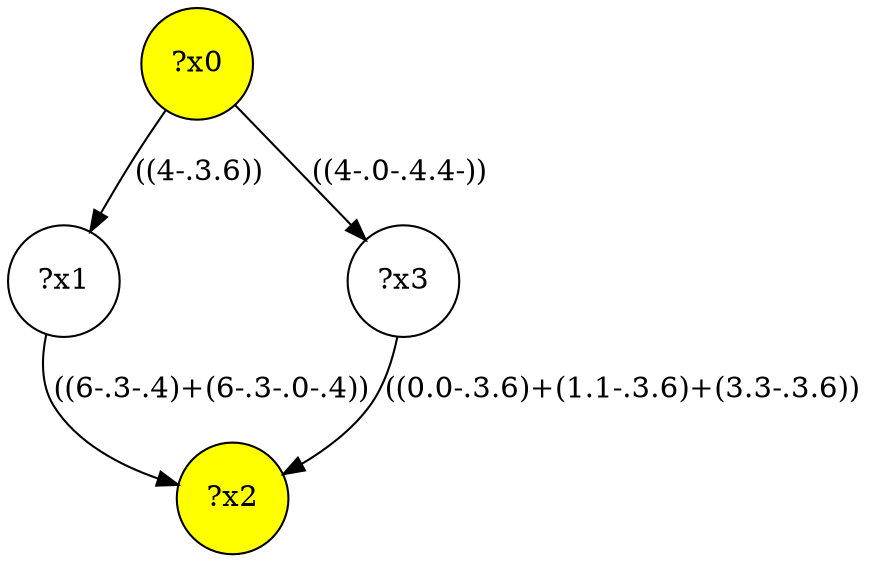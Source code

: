 digraph g {
	x0 [fillcolor="yellow", style="filled," shape=circle, label="?x0"];
	x2 [fillcolor="yellow", style="filled," shape=circle, label="?x2"];
	x1 [shape=circle, label="?x1"];
	x0 -> x1 [label="((4-.3.6))"];
	x1 -> x2 [label="((6-.3-.4)+(6-.3-.0-.4))"];
	x3 [shape=circle, label="?x3"];
	x0 -> x3 [label="((4-.0-.4.4-))"];
	x3 -> x2 [label="((0.0-.3.6)+(1.1-.3.6)+(3.3-.3.6))"];
}
